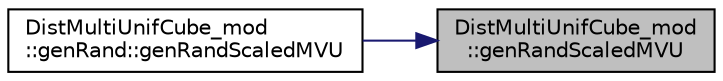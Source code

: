 digraph "DistMultiUnifCube_mod::genRandScaledMVU"
{
 // LATEX_PDF_SIZE
  edge [fontname="Helvetica",fontsize="10",labelfontname="Helvetica",labelfontsize="10"];
  node [fontname="Helvetica",fontsize="10",shape=record];
  rankdir="RL";
  Node1 [label="DistMultiUnifCube_mod\l::genRandScaledMVU",height=0.2,width=0.4,color="black", fillcolor="grey75", style="filled", fontcolor="black",tooltip="Return a scaled MultiVariate Uniform (MVU) random vector with the zero mean and the input cubical Sup..."];
  Node1 -> Node2 [dir="back",color="midnightblue",fontsize="10",style="solid",fontname="Helvetica"];
  Node2 [label="DistMultiUnifCube_mod\l::genRand::genRandScaledMVU",height=0.2,width=0.4,color="black", fillcolor="white", style="filled",URL="$interfaceDistMultiUnifCube__mod_1_1genRand.html#af9df8ba2a55c74ea3608c29515ac0c2f",tooltip="Return a scaled MultiVariate Uniform (MVU) random vector with the zero mean and the input cubical Sup..."];
}
